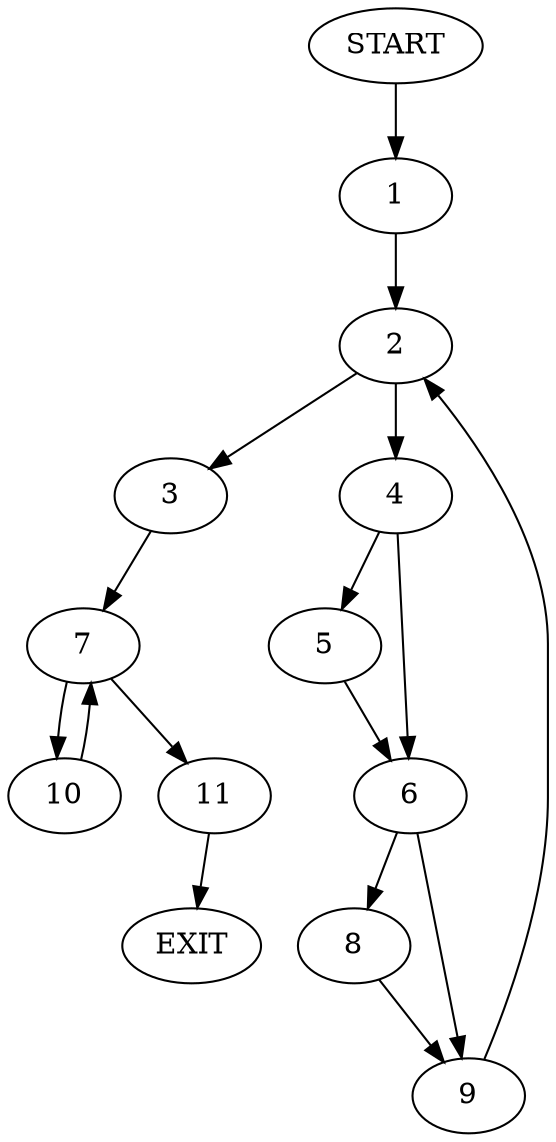 digraph {
0 [label="START"];
1;
2;
3;
4;
5;
6;
7;
8;
9;
10;
11;
12 [label="EXIT"];
0 -> 1;
1 -> 2;
2 -> 3;
2 -> 4;
4 -> 5;
4 -> 6;
3 -> 7;
5 -> 6;
6 -> 8;
6 -> 9;
8 -> 9;
9 -> 2;
7 -> 10;
7 -> 11;
10 -> 7;
11 -> 12;
}